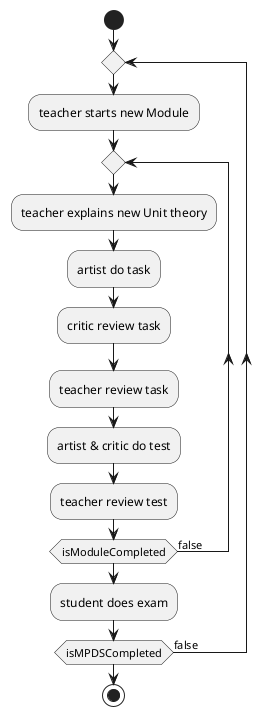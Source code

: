 @startuml

start

repeat

:teacher starts new Module;

repeat
    :teacher explains new Unit theory;
    :artist do task;
    :critic review task;
    :teacher review task;
    :artist & critic do test;
    :teacher review test;
repeat while(isModuleCompleted) is (false)
:student does exam;

repeat while(isMPDSCompleted) is (false)

stop

@enduml